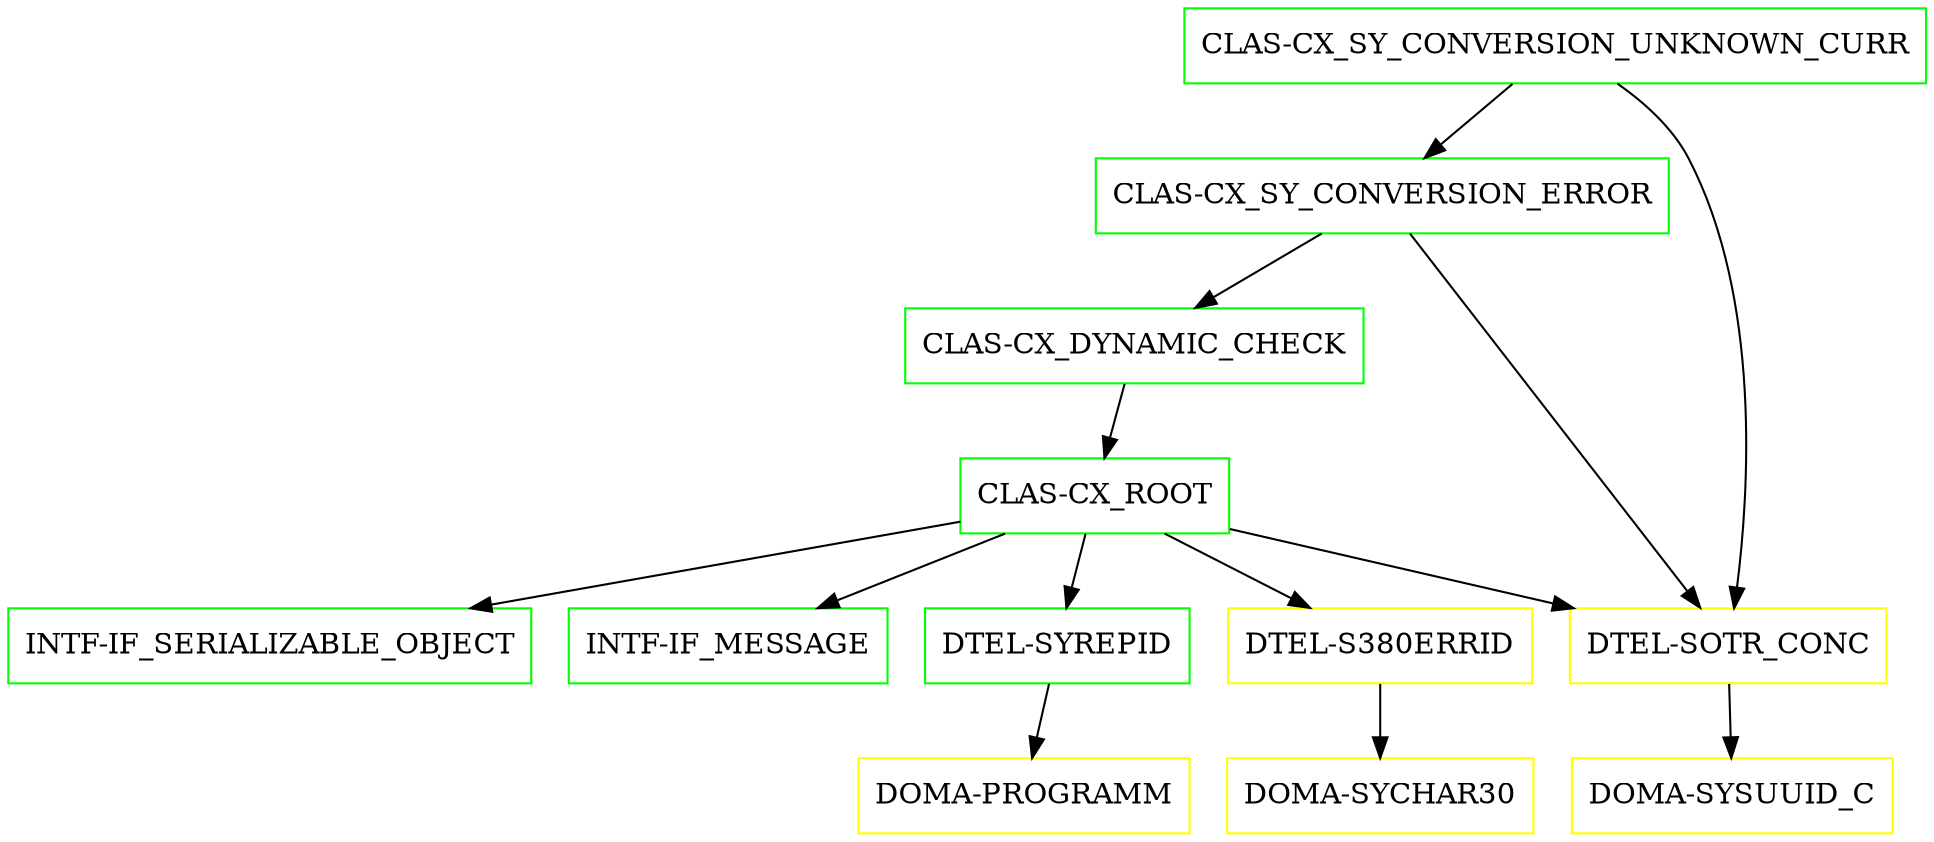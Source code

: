 digraph G {
  "CLAS-CX_SY_CONVERSION_UNKNOWN_CURR" [shape=box,color=green];
  "CLAS-CX_SY_CONVERSION_ERROR" [shape=box,color=green,URL="./CLAS_CX_SY_CONVERSION_ERROR.html"];
  "CLAS-CX_DYNAMIC_CHECK" [shape=box,color=green,URL="./CLAS_CX_DYNAMIC_CHECK.html"];
  "CLAS-CX_ROOT" [shape=box,color=green,URL="./CLAS_CX_ROOT.html"];
  "INTF-IF_SERIALIZABLE_OBJECT" [shape=box,color=green,URL="./INTF_IF_SERIALIZABLE_OBJECT.html"];
  "INTF-IF_MESSAGE" [shape=box,color=green,URL="./INTF_IF_MESSAGE.html"];
  "DTEL-SYREPID" [shape=box,color=green,URL="./DTEL_SYREPID.html"];
  "DOMA-PROGRAMM" [shape=box,color=yellow,URL="./DOMA_PROGRAMM.html"];
  "DTEL-S380ERRID" [shape=box,color=yellow,URL="./DTEL_S380ERRID.html"];
  "DOMA-SYCHAR30" [shape=box,color=yellow,URL="./DOMA_SYCHAR30.html"];
  "DTEL-SOTR_CONC" [shape=box,color=yellow,URL="./DTEL_SOTR_CONC.html"];
  "DOMA-SYSUUID_C" [shape=box,color=yellow,URL="./DOMA_SYSUUID_C.html"];
  "CLAS-CX_SY_CONVERSION_UNKNOWN_CURR" -> "DTEL-SOTR_CONC";
  "CLAS-CX_SY_CONVERSION_UNKNOWN_CURR" -> "CLAS-CX_SY_CONVERSION_ERROR";
  "CLAS-CX_SY_CONVERSION_ERROR" -> "DTEL-SOTR_CONC";
  "CLAS-CX_SY_CONVERSION_ERROR" -> "CLAS-CX_DYNAMIC_CHECK";
  "CLAS-CX_DYNAMIC_CHECK" -> "CLAS-CX_ROOT";
  "CLAS-CX_ROOT" -> "DTEL-SOTR_CONC";
  "CLAS-CX_ROOT" -> "DTEL-S380ERRID";
  "CLAS-CX_ROOT" -> "DTEL-SYREPID";
  "CLAS-CX_ROOT" -> "INTF-IF_MESSAGE";
  "CLAS-CX_ROOT" -> "INTF-IF_SERIALIZABLE_OBJECT";
  "DTEL-SYREPID" -> "DOMA-PROGRAMM";
  "DTEL-S380ERRID" -> "DOMA-SYCHAR30";
  "DTEL-SOTR_CONC" -> "DOMA-SYSUUID_C";
}
